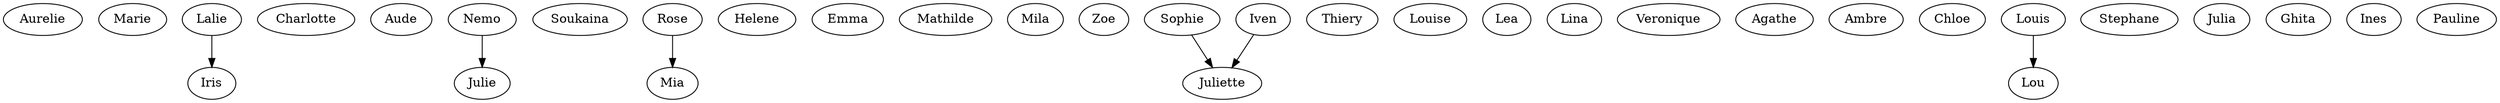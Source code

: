 strict digraph G {
  Aurelie;
  Marie;
  Lalie;
  Charlotte;
  Aude;
  Julie;
  Soukaina;
  Nemo;
  Rose;
  Helene;
  Aude;
  Emma;
  Mathilde;
  Mila;
  Charlotte;
  Helene;
  Marie;
  Zoe;
  Juliette;
  Thiery;
  Juliette;
  Sophie;
  Louise;
  Lea;
  Julie;
  Iven;
  Lina;
  Veronique;
  Juliette;
  Agathe;
  Ambre;
  Chloe;
  Soukaina;
  Louise;
  Lou;
  Louis;
  Lou;
  Veronique;
  Soukaina;
  Iris;
  Zoe;
  Ambre;
  Lina;
  Stephane;
  Julia;
  Mia;
  Rose;
  Iris;
  Mathilde;
  Helene;
  Ghita;
  Ines;
  Emma;
  Lalie;
  Ambre;
  Juliette;
  Agathe;
  Aude;
  Pauline;
  Nemo -> Julie;
  Sophie -> Juliette;
  Iven -> Juliette;
  Louis -> Lou;
  Rose -> Mia;
  Lalie -> Iris;
}
